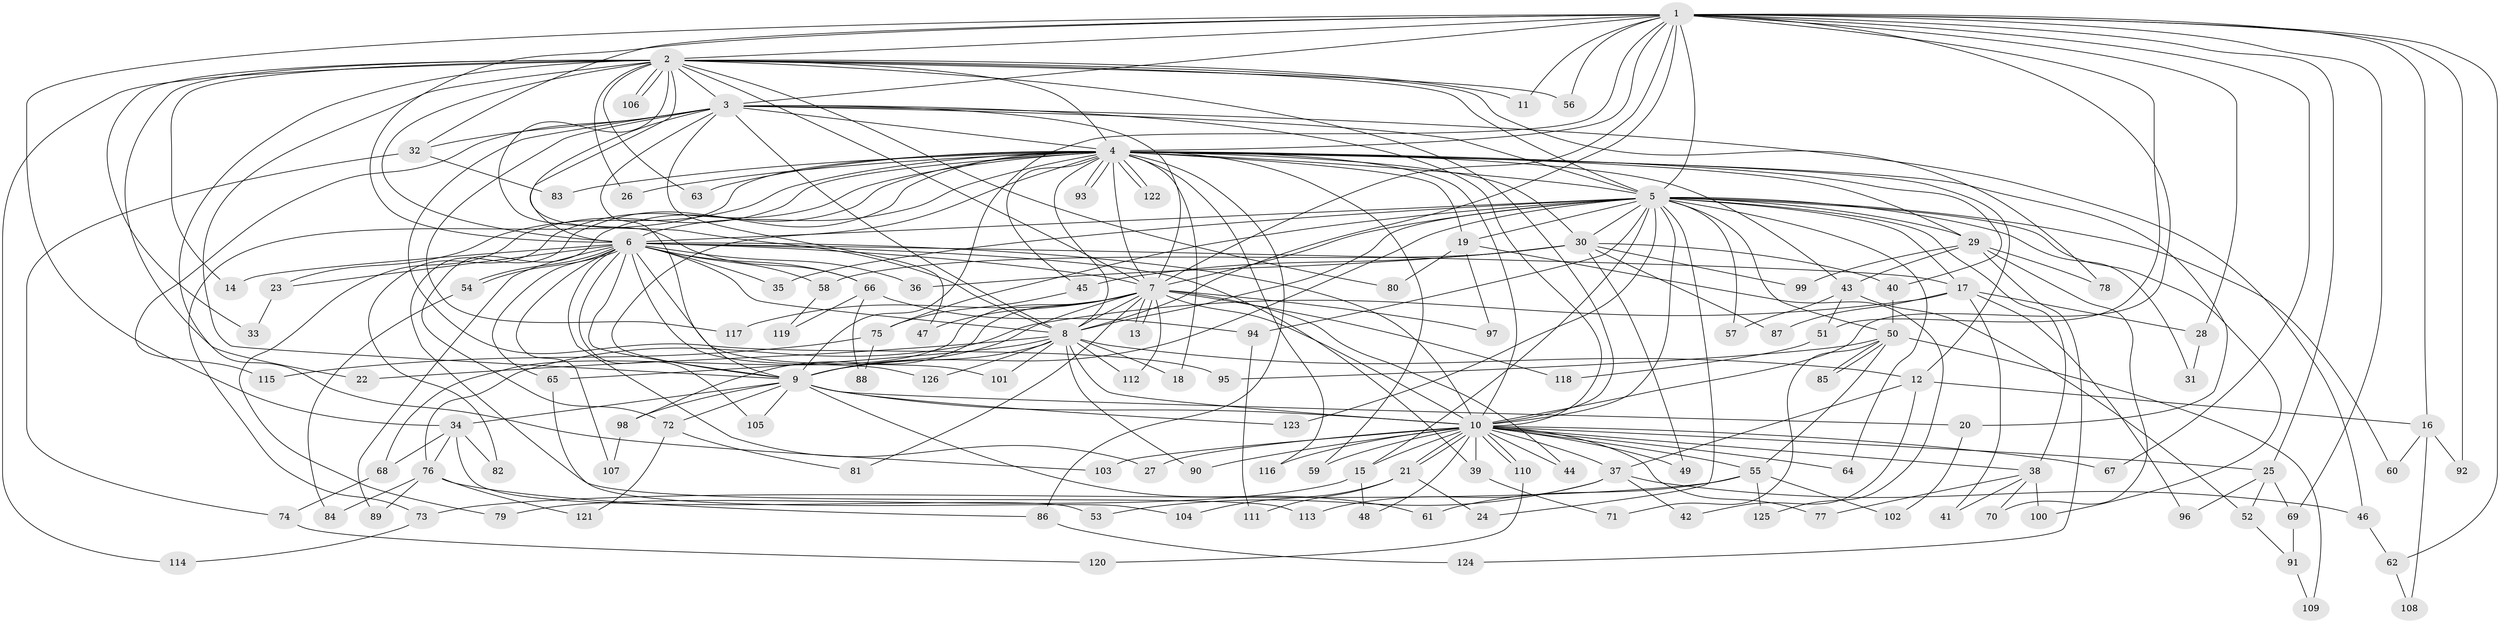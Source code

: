 // coarse degree distribution, {23: 0.013333333333333334, 37: 0.013333333333333334, 1: 0.18666666666666668, 2: 0.52, 4: 0.09333333333333334, 15: 0.013333333333333334, 6: 0.013333333333333334, 7: 0.013333333333333334, 5: 0.02666666666666667, 3: 0.08, 20: 0.013333333333333334, 10: 0.013333333333333334}
// Generated by graph-tools (version 1.1) at 2025/47/03/04/25 21:47:00]
// undirected, 126 vertices, 277 edges
graph export_dot {
graph [start="1"]
  node [color=gray90,style=filled];
  1;
  2;
  3;
  4;
  5;
  6;
  7;
  8;
  9;
  10;
  11;
  12;
  13;
  14;
  15;
  16;
  17;
  18;
  19;
  20;
  21;
  22;
  23;
  24;
  25;
  26;
  27;
  28;
  29;
  30;
  31;
  32;
  33;
  34;
  35;
  36;
  37;
  38;
  39;
  40;
  41;
  42;
  43;
  44;
  45;
  46;
  47;
  48;
  49;
  50;
  51;
  52;
  53;
  54;
  55;
  56;
  57;
  58;
  59;
  60;
  61;
  62;
  63;
  64;
  65;
  66;
  67;
  68;
  69;
  70;
  71;
  72;
  73;
  74;
  75;
  76;
  77;
  78;
  79;
  80;
  81;
  82;
  83;
  84;
  85;
  86;
  87;
  88;
  89;
  90;
  91;
  92;
  93;
  94;
  95;
  96;
  97;
  98;
  99;
  100;
  101;
  102;
  103;
  104;
  105;
  106;
  107;
  108;
  109;
  110;
  111;
  112;
  113;
  114;
  115;
  116;
  117;
  118;
  119;
  120;
  121;
  122;
  123;
  124;
  125;
  126;
  1 -- 2;
  1 -- 3;
  1 -- 4;
  1 -- 5;
  1 -- 6;
  1 -- 7;
  1 -- 8;
  1 -- 9;
  1 -- 10;
  1 -- 11;
  1 -- 16;
  1 -- 25;
  1 -- 28;
  1 -- 32;
  1 -- 34;
  1 -- 51;
  1 -- 56;
  1 -- 62;
  1 -- 67;
  1 -- 69;
  1 -- 92;
  2 -- 3;
  2 -- 4;
  2 -- 5;
  2 -- 6;
  2 -- 7;
  2 -- 8;
  2 -- 9;
  2 -- 10;
  2 -- 11;
  2 -- 14;
  2 -- 22;
  2 -- 26;
  2 -- 33;
  2 -- 56;
  2 -- 63;
  2 -- 66;
  2 -- 78;
  2 -- 80;
  2 -- 103;
  2 -- 106;
  2 -- 106;
  2 -- 114;
  3 -- 4;
  3 -- 5;
  3 -- 6;
  3 -- 7;
  3 -- 8;
  3 -- 9;
  3 -- 10;
  3 -- 32;
  3 -- 46;
  3 -- 47;
  3 -- 95;
  3 -- 115;
  3 -- 117;
  4 -- 5;
  4 -- 6;
  4 -- 7;
  4 -- 8;
  4 -- 9;
  4 -- 10;
  4 -- 12;
  4 -- 18;
  4 -- 19;
  4 -- 20;
  4 -- 23;
  4 -- 26;
  4 -- 29;
  4 -- 30;
  4 -- 40;
  4 -- 43;
  4 -- 45;
  4 -- 59;
  4 -- 63;
  4 -- 72;
  4 -- 73;
  4 -- 79;
  4 -- 82;
  4 -- 83;
  4 -- 86;
  4 -- 93;
  4 -- 93;
  4 -- 113;
  4 -- 116;
  4 -- 122;
  4 -- 122;
  5 -- 6;
  5 -- 7;
  5 -- 8;
  5 -- 9;
  5 -- 10;
  5 -- 15;
  5 -- 17;
  5 -- 19;
  5 -- 24;
  5 -- 29;
  5 -- 30;
  5 -- 31;
  5 -- 35;
  5 -- 38;
  5 -- 50;
  5 -- 57;
  5 -- 60;
  5 -- 64;
  5 -- 75;
  5 -- 94;
  5 -- 100;
  5 -- 123;
  6 -- 7;
  6 -- 8;
  6 -- 9;
  6 -- 10;
  6 -- 14;
  6 -- 17;
  6 -- 23;
  6 -- 27;
  6 -- 35;
  6 -- 36;
  6 -- 39;
  6 -- 54;
  6 -- 54;
  6 -- 58;
  6 -- 65;
  6 -- 66;
  6 -- 89;
  6 -- 101;
  6 -- 105;
  6 -- 107;
  6 -- 126;
  7 -- 8;
  7 -- 9;
  7 -- 10;
  7 -- 13;
  7 -- 13;
  7 -- 44;
  7 -- 47;
  7 -- 68;
  7 -- 81;
  7 -- 97;
  7 -- 98;
  7 -- 112;
  7 -- 117;
  7 -- 118;
  8 -- 9;
  8 -- 10;
  8 -- 12;
  8 -- 18;
  8 -- 22;
  8 -- 65;
  8 -- 90;
  8 -- 101;
  8 -- 112;
  8 -- 126;
  9 -- 10;
  9 -- 20;
  9 -- 34;
  9 -- 61;
  9 -- 72;
  9 -- 98;
  9 -- 105;
  9 -- 123;
  10 -- 15;
  10 -- 21;
  10 -- 21;
  10 -- 25;
  10 -- 27;
  10 -- 37;
  10 -- 38;
  10 -- 39;
  10 -- 44;
  10 -- 48;
  10 -- 49;
  10 -- 55;
  10 -- 59;
  10 -- 64;
  10 -- 67;
  10 -- 77;
  10 -- 90;
  10 -- 103;
  10 -- 110;
  10 -- 110;
  10 -- 116;
  12 -- 16;
  12 -- 37;
  12 -- 42;
  15 -- 48;
  15 -- 79;
  16 -- 60;
  16 -- 92;
  16 -- 108;
  17 -- 28;
  17 -- 41;
  17 -- 76;
  17 -- 87;
  17 -- 96;
  19 -- 80;
  19 -- 97;
  19 -- 125;
  20 -- 102;
  21 -- 24;
  21 -- 104;
  21 -- 111;
  23 -- 33;
  25 -- 52;
  25 -- 69;
  25 -- 96;
  28 -- 31;
  29 -- 43;
  29 -- 70;
  29 -- 78;
  29 -- 99;
  29 -- 124;
  30 -- 36;
  30 -- 40;
  30 -- 45;
  30 -- 49;
  30 -- 58;
  30 -- 87;
  30 -- 99;
  32 -- 74;
  32 -- 83;
  34 -- 53;
  34 -- 68;
  34 -- 76;
  34 -- 82;
  37 -- 42;
  37 -- 46;
  37 -- 53;
  37 -- 113;
  38 -- 41;
  38 -- 70;
  38 -- 77;
  38 -- 100;
  39 -- 71;
  40 -- 50;
  43 -- 51;
  43 -- 52;
  43 -- 57;
  45 -- 75;
  46 -- 62;
  50 -- 55;
  50 -- 71;
  50 -- 85;
  50 -- 85;
  50 -- 95;
  50 -- 109;
  51 -- 118;
  52 -- 91;
  54 -- 84;
  55 -- 61;
  55 -- 73;
  55 -- 102;
  55 -- 125;
  58 -- 119;
  62 -- 108;
  65 -- 104;
  66 -- 88;
  66 -- 94;
  66 -- 119;
  68 -- 74;
  69 -- 91;
  72 -- 81;
  72 -- 121;
  73 -- 114;
  74 -- 120;
  75 -- 88;
  75 -- 115;
  76 -- 84;
  76 -- 86;
  76 -- 89;
  76 -- 121;
  86 -- 124;
  91 -- 109;
  94 -- 111;
  98 -- 107;
  110 -- 120;
}
